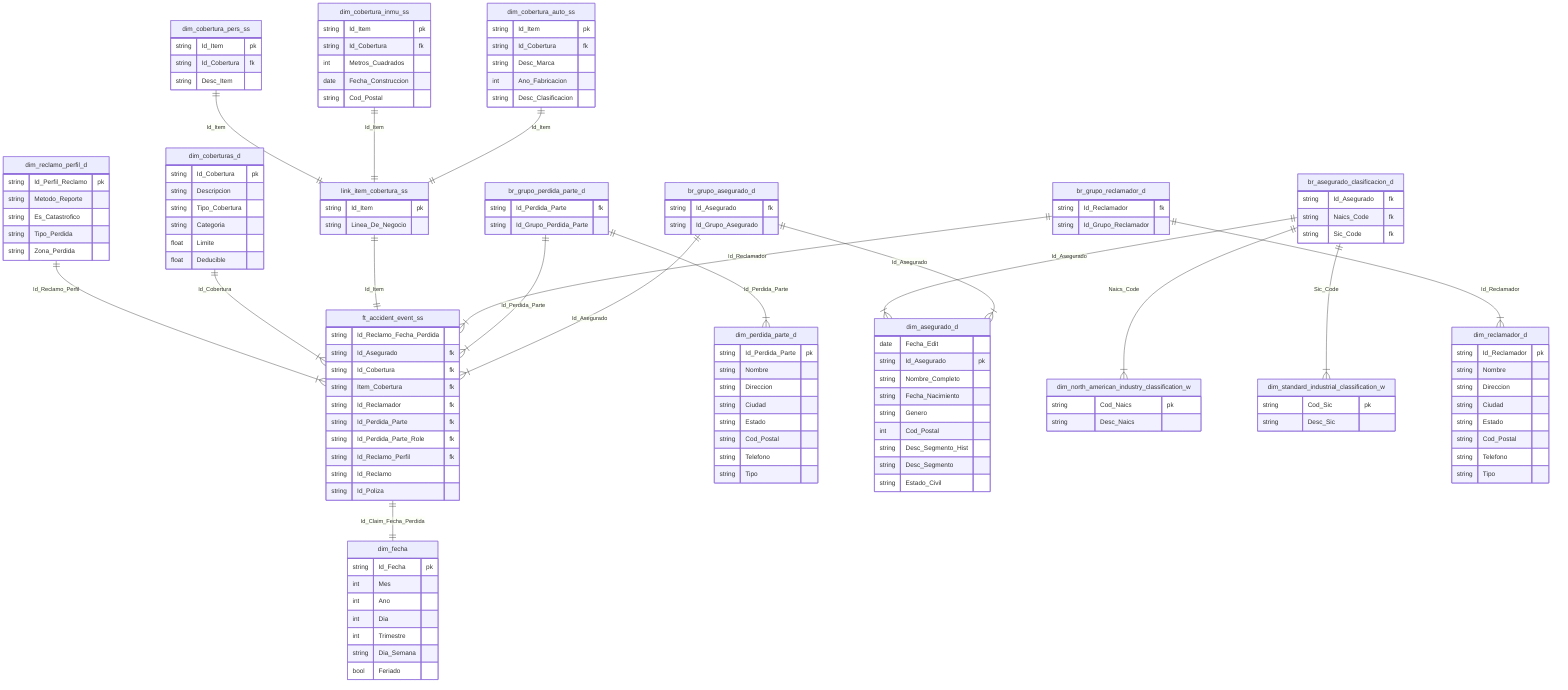 erDiagram


br_grupo_asegurado_d ||--|{ ft_accident_event_ss : "Id_Asegurado"
br_grupo_perdida_parte_d ||--|{ ft_accident_event_ss : "Id_Perdida_Parte"
br_grupo_perdida_parte_d ||--|{ dim_perdida_parte_d : "Id_Perdida_Parte"
br_grupo_asegurado_d ||--|{ dim_asegurado_d : "Id_Asegurado"
ft_accident_event_ss ||--|| dim_fecha : "Id_Claim_Fecha_Perdida"
br_asegurado_clasificacion_d ||--|{ dim_asegurado_d : "Id_Asegurado"
br_asegurado_clasificacion_d ||--|{ dim_north_american_industry_classification_w : "Naics_Code"
br_asegurado_clasificacion_d ||--|{ dim_standard_industrial_classification_w : "Sic_Code"
br_grupo_reclamador_d ||--|{ ft_accident_event_ss : "Id_Reclamador"
br_grupo_reclamador_d ||--|{ dim_reclamador_d : "Id_Reclamador"

%% Supertypes and subtypes
link_item_cobertura_ss ||--|| ft_accident_event_ss: Id_Item
dim_cobertura_auto_ss ||--|| link_item_cobertura_ss: Id_Item
dim_cobertura_inmu_ss ||--|| link_item_cobertura_ss: Id_Item
dim_cobertura_pers_ss ||--|| link_item_cobertura_ss: Id_Item


dim_coberturas_d ||--|{ ft_accident_event_ss : 
    "Id_Cobertura"
dim_reclamo_perfil_d ||--|{ ft_accident_event_ss : Id_Reclamo_Perfil


%% Fact
ft_accident_event_ss {
    %% falta la dimension de month end
    string Id_Reclamo_Fecha_Perdida
    string Id_Asegurado fk
    string Id_Cobertura fk
    string Item_Cobertura fk
    string Id_Reclamador fk
    string Id_Perdida_Parte fk
    string Id_Perdida_Parte_Role fk
    string Id_Reclamo_Perfil fk
    string Id_Reclamo
    string Id_Poliza
}


%% Dimension Role Playing
dim_fecha {
    string Id_Fecha pk
    int Mes
    int Ano
    int Dia
    int Trimestre
    string Dia_Semana
    bool Feriado
}



br_grupo_asegurado_d {
    string Id_Asegurado fk
    string Id_Grupo_Asegurado
}


dim_asegurado_d {
    date Fecha_Edit
    string Id_Asegurado pk
    string Nombre_Completo
    string Fecha_Nacimiento 
    string Genero
    int Cod_Postal
    string Desc_Segmento_Hist
    string Desc_Segmento
    string Estado_Civil
}

%% Bridge
br_asegurado_clasificacion_d {
    string Id_Asegurado fk
    string Naics_Code fk
    string Sic_Code fk
}

dim_north_american_industry_classification_w {
    string Cod_Naics pk
    string Desc_Naics
}

dim_standard_industrial_classification_w {
    string Cod_Sic pk
    string Desc_Sic
}





%% SUPERTYPES AND SUBTYPES

%% SUPERTYPE
link_item_cobertura_ss {
    string Id_Item pk
    string Linea_De_Negocio
}

%% SUBTYPE
dim_cobertura_auto_ss {
    string Id_Item pk
    string Id_Cobertura fk
    string Desc_Marca
    int Ano_Fabricacion
    string Desc_Clasificacion
}

%% SUBTYPE
dim_cobertura_inmu_ss {
    string Id_Item pk
    string Id_Cobertura fk
    int Metros_Cuadrados
    date Fecha_Construccion
    string Cod_Postal
}

%% SUBTYPE
dim_cobertura_pers_ss {
    string Id_Item pk
    string Id_Cobertura fk
    string Desc_Item
}



%% Coverages descriptiva
dim_coberturas_d {
    string Id_Cobertura pk
    string Descripcion
    string Tipo_Cobertura
    string Categoria
    float Limite
    float Deducible
}


dim_reclamo_perfil_d {
    string Id_Perfil_Reclamo pk
    string Metodo_Reporte
    string Es_Catastrofico
    string Tipo_Perdida
    string Zona_Perdida
}


br_grupo_reclamador_d {
    string Id_Reclamador fk
    string Id_Grupo_Reclamador
}

br_grupo_perdida_parte_d {
    string Id_Perdida_Parte fk
    string Id_Grupo_Perdida_Parte
}


dim_perdida_parte_d {
    string Id_Perdida_Parte pk
    string Nombre
    string Direccion
    string Ciudad
    string Estado
    string Cod_Postal
    string Telefono
    string Tipo

}


dim_reclamador_d {
    string Id_Reclamador pk
    string Nombre
    string Direccion
    string Ciudad
    string Estado
    string Cod_Postal
    string Telefono
    string Tipo
}